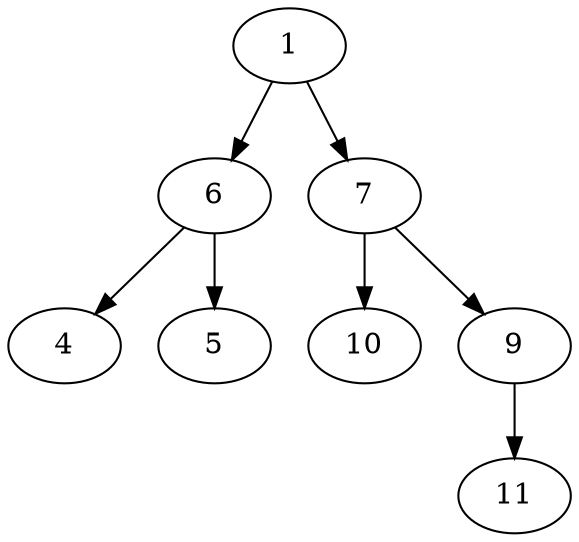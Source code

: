 digraph {
	1
	6
	1 -> 6
	7
	1 -> 7
	6
	4
	6 -> 4
	5
	6 -> 5
	4
	5
	7
	10
	7 -> 10
	9
	7 -> 9
	10
	9
	11
	9 -> 11
	11
}
